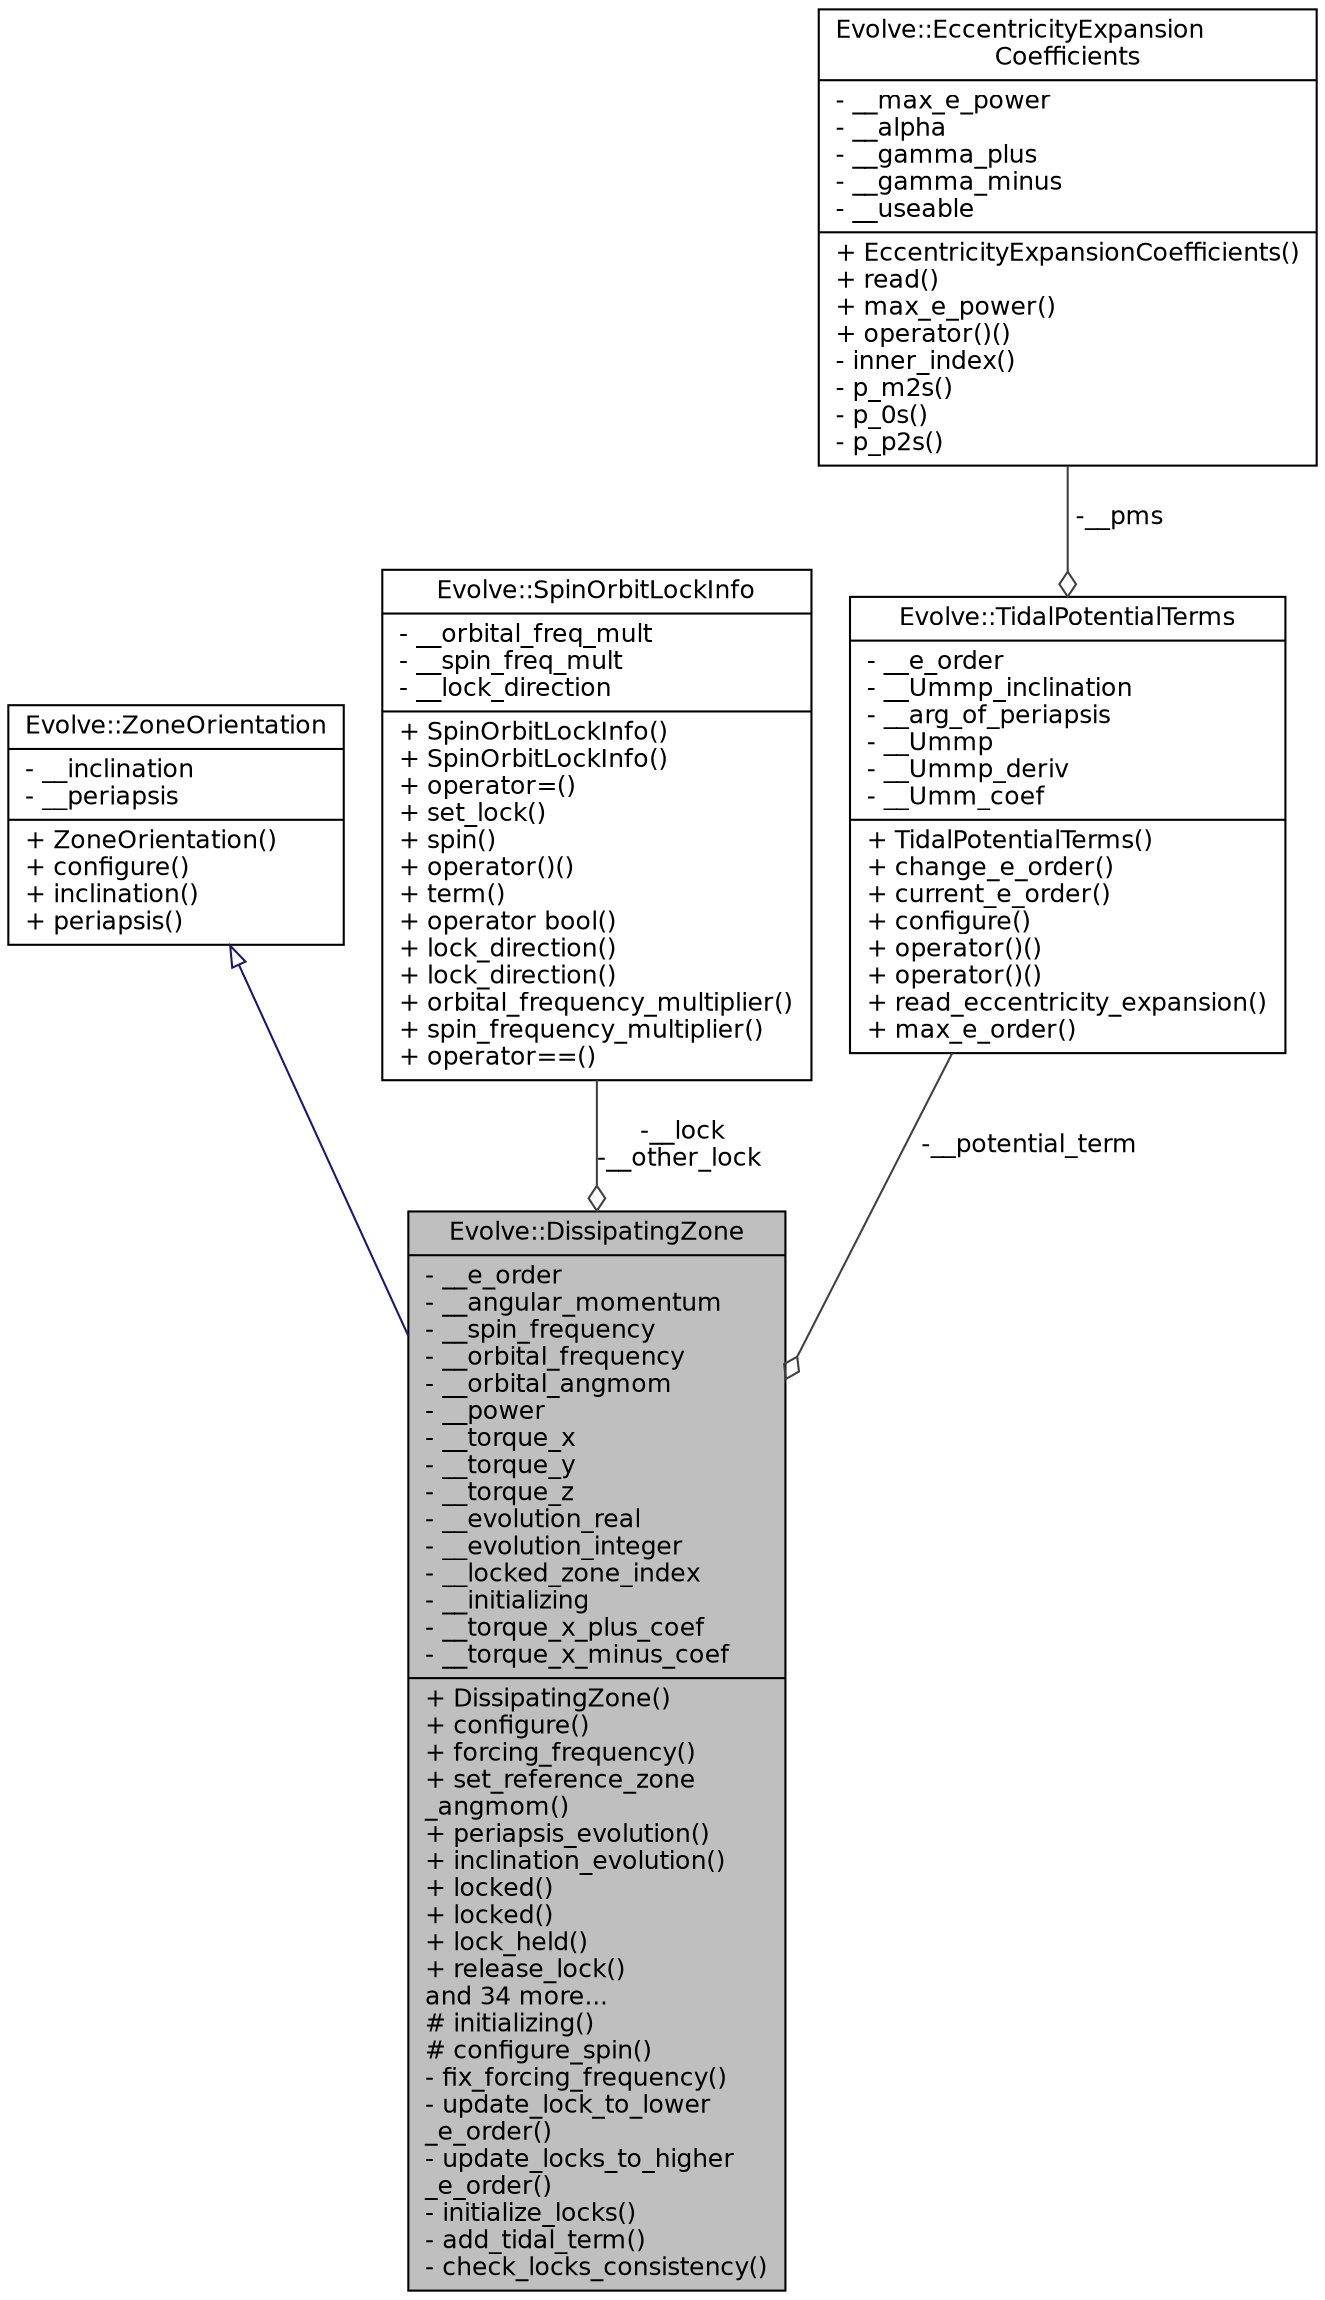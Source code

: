 digraph "Evolve::DissipatingZone"
{
 // INTERACTIVE_SVG=YES
  edge [fontname="Helvetica",fontsize="12",labelfontname="Helvetica",labelfontsize="12"];
  node [fontname="Helvetica",fontsize="12",shape=record];
  Node10 [label="{Evolve::DissipatingZone\n|- __e_order\l- __angular_momentum\l- __spin_frequency\l- __orbital_frequency\l- __orbital_angmom\l- __power\l- __torque_x\l- __torque_y\l- __torque_z\l- __evolution_real\l- __evolution_integer\l- __locked_zone_index\l- __initializing\l- __torque_x_plus_coef\l- __torque_x_minus_coef\l|+ DissipatingZone()\l+ configure()\l+ forcing_frequency()\l+ set_reference_zone\l_angmom()\l+ periapsis_evolution()\l+ inclination_evolution()\l+ locked()\l+ locked()\l+ lock_held()\l+ release_lock()\land 34 more...\l# initializing()\l# configure_spin()\l- fix_forcing_frequency()\l- update_lock_to_lower\l_e_order()\l- update_locks_to_higher\l_e_order()\l- initialize_locks()\l- add_tidal_term()\l- check_locks_consistency()\l}",height=0.2,width=0.4,color="black", fillcolor="grey75", style="filled", fontcolor="black"];
  Node11 -> Node10 [dir="back",color="midnightblue",fontsize="12",style="solid",arrowtail="onormal",fontname="Helvetica"];
  Node11 [label="{Evolve::ZoneOrientation\n|- __inclination\l- __periapsis\l|+ ZoneOrientation()\l+ configure()\l+ inclination()\l+ periapsis()\l}",height=0.2,width=0.4,color="black", fillcolor="white", style="filled",URL="$classEvolve_1_1ZoneOrientation.html"];
  Node12 -> Node10 [color="grey25",fontsize="12",style="solid",label=" -__lock\n-__other_lock" ,arrowhead="odiamond",fontname="Helvetica"];
  Node12 [label="{Evolve::SpinOrbitLockInfo\n|- __orbital_freq_mult\l- __spin_freq_mult\l- __lock_direction\l|+ SpinOrbitLockInfo()\l+ SpinOrbitLockInfo()\l+ operator=()\l+ set_lock()\l+ spin()\l+ operator()()\l+ term()\l+ operator bool()\l+ lock_direction()\l+ lock_direction()\l+ orbital_frequency_multiplier()\l+ spin_frequency_multiplier()\l+ operator==()\l}",height=0.2,width=0.4,color="black", fillcolor="white", style="filled",URL="$classEvolve_1_1SpinOrbitLockInfo.html",tooltip="Defines a lock between the spin of a dissipating body and the orbit. "];
  Node13 -> Node10 [color="grey25",fontsize="12",style="solid",label=" -__potential_term" ,arrowhead="odiamond",fontname="Helvetica"];
  Node13 [label="{Evolve::TidalPotentialTerms\n|- __e_order\l- __Ummp_inclination\l- __arg_of_periapsis\l- __Ummp\l- __Ummp_deriv\l- __Umm_coef\l|+ TidalPotentialTerms()\l+ change_e_order()\l+ current_e_order()\l+ configure()\l+ operator()()\l+ operator()()\l+ read_eccentricity_expansion()\l+ max_e_order()\l}",height=0.2,width=0.4,color="black", fillcolor="white", style="filled",URL="$classEvolve_1_1TidalPotentialTerms.html"];
  Node14 -> Node13 [color="grey25",fontsize="12",style="solid",label=" -__pms" ,arrowhead="odiamond",fontname="Helvetica"];
  Node14 [label="{Evolve::EccentricityExpansion\lCoefficients\n|- __max_e_power\l- __alpha\l- __gamma_plus\l- __gamma_minus\l- __useable\l|+ EccentricityExpansionCoefficients()\l+ read()\l+ max_e_power()\l+ operator()()\l- inner_index()\l- p_m2s()\l- p_0s()\l- p_p2s()\l}",height=0.2,width=0.4,color="black", fillcolor="white", style="filled",URL="$classEvolve_1_1EccentricityExpansionCoefficients.html",tooltip="A class which reads-in and provides a convenient interface to the  coefficients. "];
}
